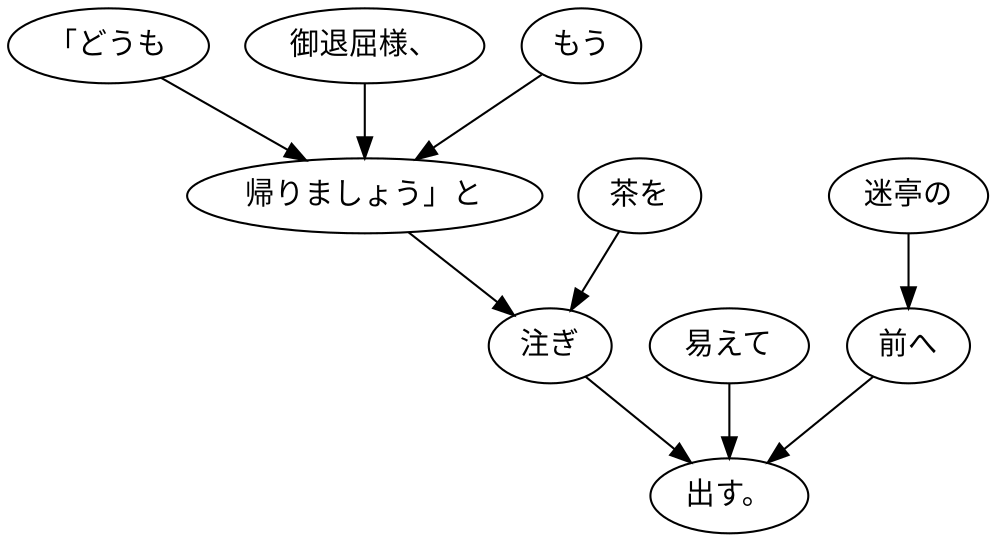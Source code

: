 digraph graph1404 {
	node0 [label="「どうも"];
	node1 [label="御退屈様、"];
	node2 [label="もう"];
	node3 [label="帰りましょう」と"];
	node4 [label="茶を"];
	node5 [label="注ぎ"];
	node6 [label="易えて"];
	node7 [label="迷亭の"];
	node8 [label="前へ"];
	node9 [label="出す。"];
	node0 -> node3;
	node1 -> node3;
	node2 -> node3;
	node3 -> node5;
	node4 -> node5;
	node5 -> node9;
	node6 -> node9;
	node7 -> node8;
	node8 -> node9;
}

